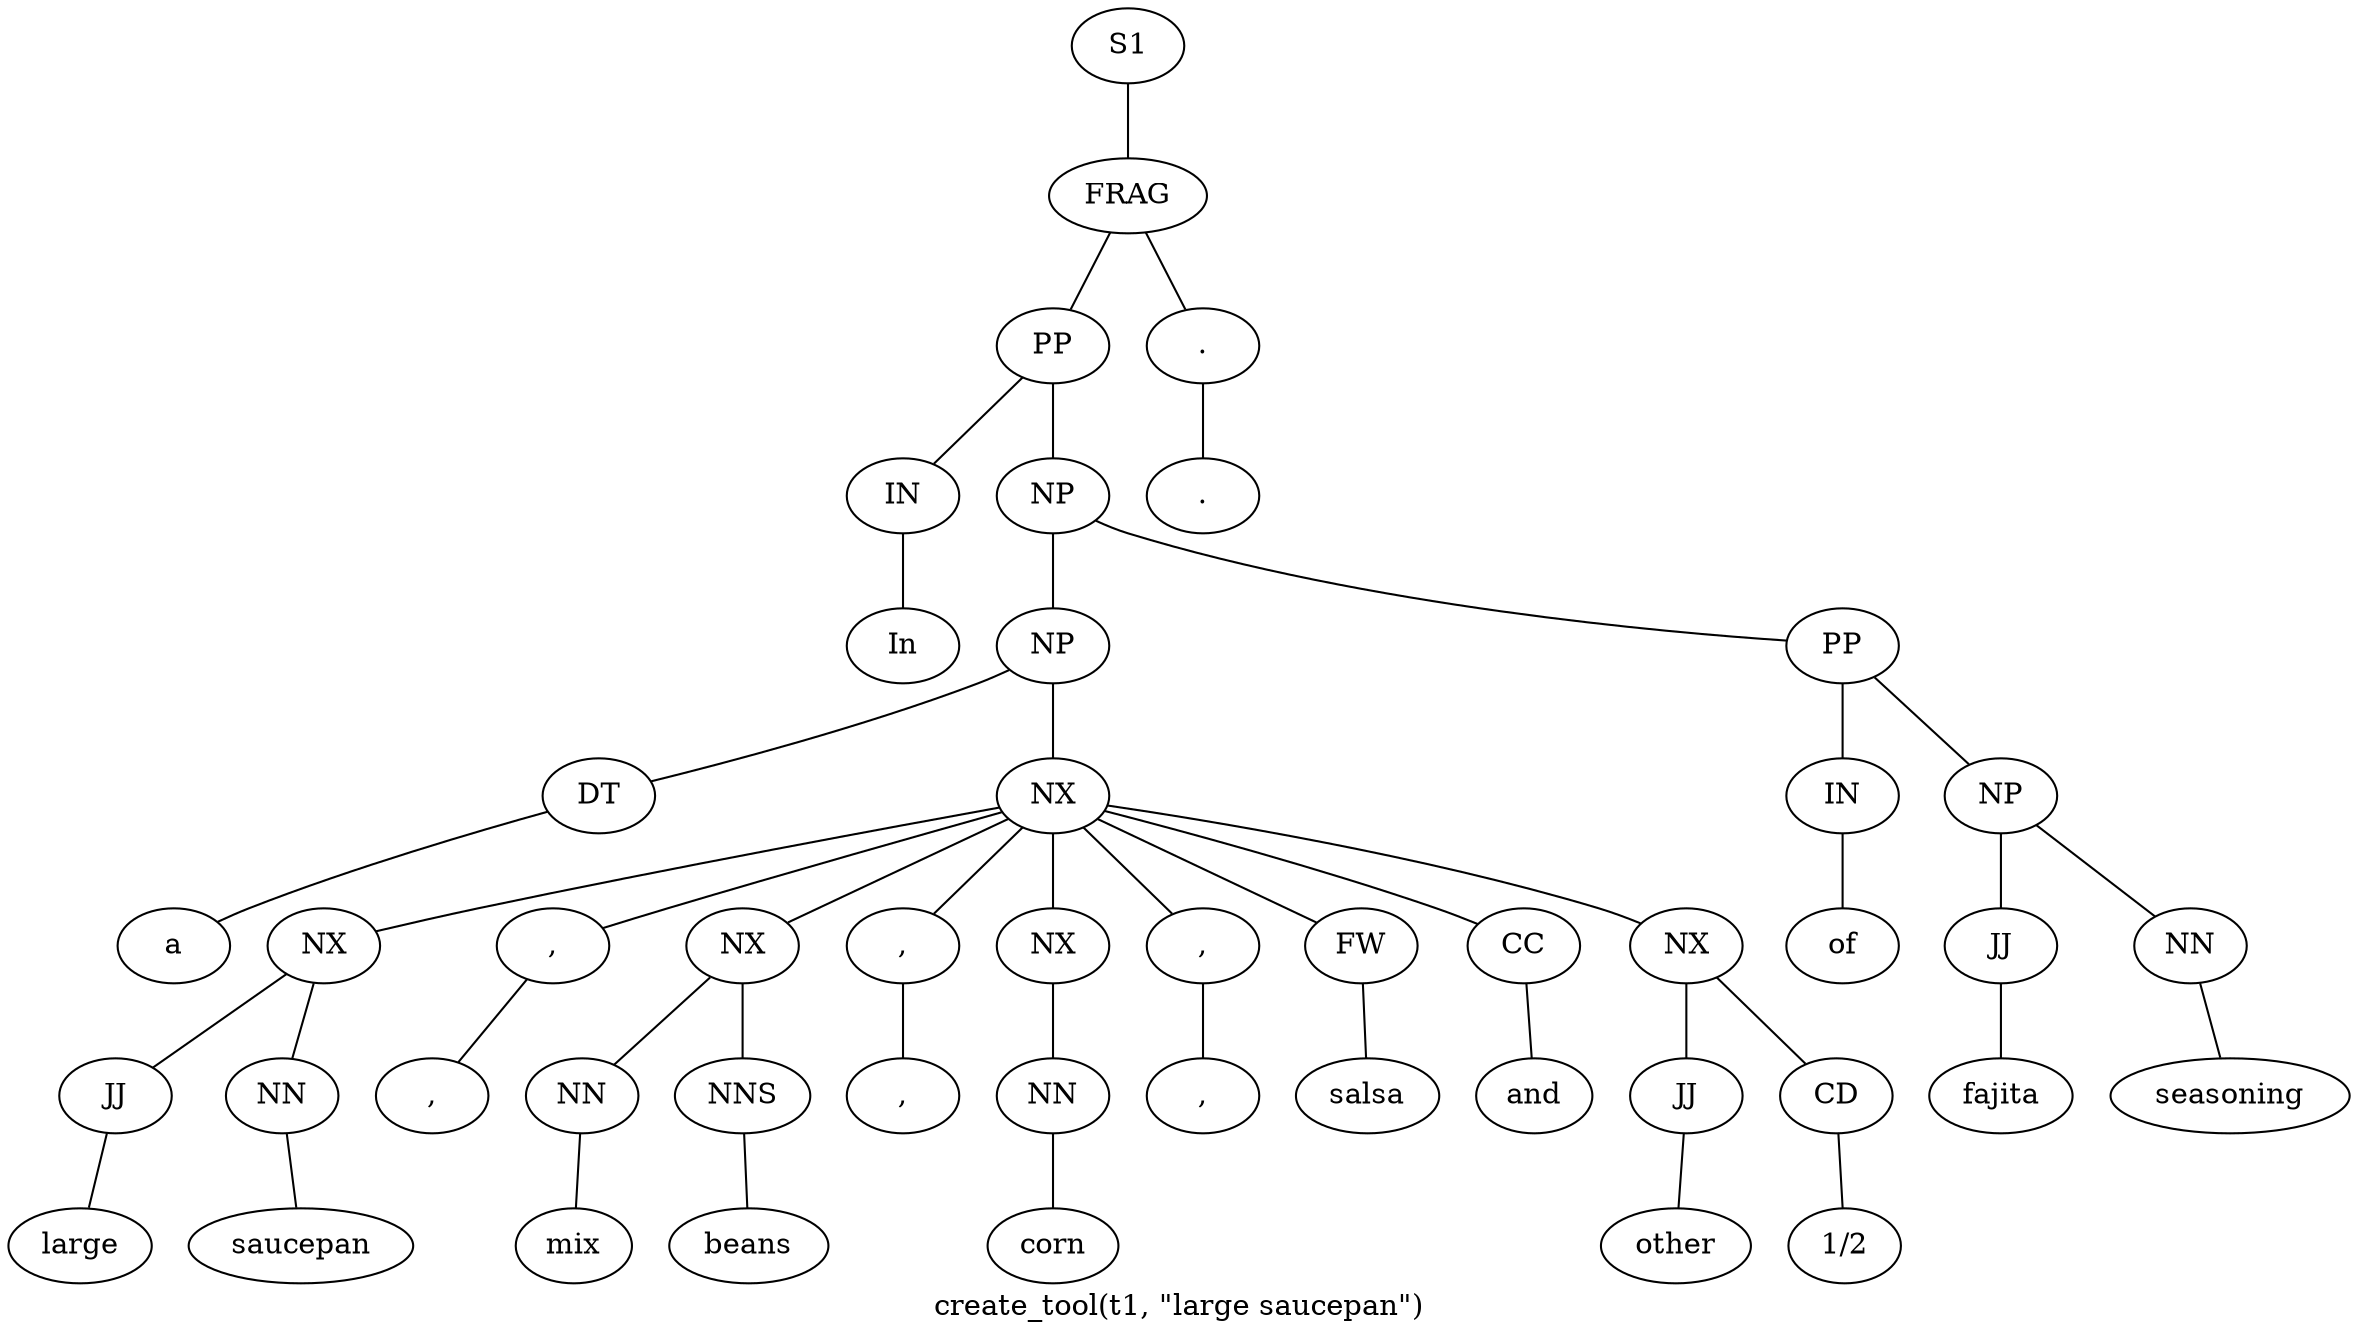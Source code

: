 graph SyntaxGraph {
	label = "create_tool(t1, \"large saucepan\")";
	Node0 [label="S1"];
	Node1 [label="FRAG"];
	Node2 [label="PP"];
	Node3 [label="IN"];
	Node4 [label="In"];
	Node5 [label="NP"];
	Node6 [label="NP"];
	Node7 [label="DT"];
	Node8 [label="a"];
	Node9 [label="NX"];
	Node10 [label="NX"];
	Node11 [label="JJ"];
	Node12 [label="large"];
	Node13 [label="NN"];
	Node14 [label="saucepan"];
	Node15 [label=","];
	Node16 [label=","];
	Node17 [label="NX"];
	Node18 [label="NN"];
	Node19 [label="mix"];
	Node20 [label="NNS"];
	Node21 [label="beans"];
	Node22 [label=","];
	Node23 [label=","];
	Node24 [label="NX"];
	Node25 [label="NN"];
	Node26 [label="corn"];
	Node27 [label=","];
	Node28 [label=","];
	Node29 [label="FW"];
	Node30 [label="salsa"];
	Node31 [label="CC"];
	Node32 [label="and"];
	Node33 [label="NX"];
	Node34 [label="JJ"];
	Node35 [label="other"];
	Node36 [label="CD"];
	Node37 [label="1/2"];
	Node38 [label="PP"];
	Node39 [label="IN"];
	Node40 [label="of"];
	Node41 [label="NP"];
	Node42 [label="JJ"];
	Node43 [label="fajita"];
	Node44 [label="NN"];
	Node45 [label="seasoning"];
	Node46 [label="."];
	Node47 [label="."];

	Node0 -- Node1;
	Node1 -- Node2;
	Node1 -- Node46;
	Node2 -- Node3;
	Node2 -- Node5;
	Node3 -- Node4;
	Node5 -- Node6;
	Node5 -- Node38;
	Node6 -- Node7;
	Node6 -- Node9;
	Node7 -- Node8;
	Node9 -- Node10;
	Node9 -- Node15;
	Node9 -- Node17;
	Node9 -- Node22;
	Node9 -- Node24;
	Node9 -- Node27;
	Node9 -- Node29;
	Node9 -- Node31;
	Node9 -- Node33;
	Node10 -- Node11;
	Node10 -- Node13;
	Node11 -- Node12;
	Node13 -- Node14;
	Node15 -- Node16;
	Node17 -- Node18;
	Node17 -- Node20;
	Node18 -- Node19;
	Node20 -- Node21;
	Node22 -- Node23;
	Node24 -- Node25;
	Node25 -- Node26;
	Node27 -- Node28;
	Node29 -- Node30;
	Node31 -- Node32;
	Node33 -- Node34;
	Node33 -- Node36;
	Node34 -- Node35;
	Node36 -- Node37;
	Node38 -- Node39;
	Node38 -- Node41;
	Node39 -- Node40;
	Node41 -- Node42;
	Node41 -- Node44;
	Node42 -- Node43;
	Node44 -- Node45;
	Node46 -- Node47;
}